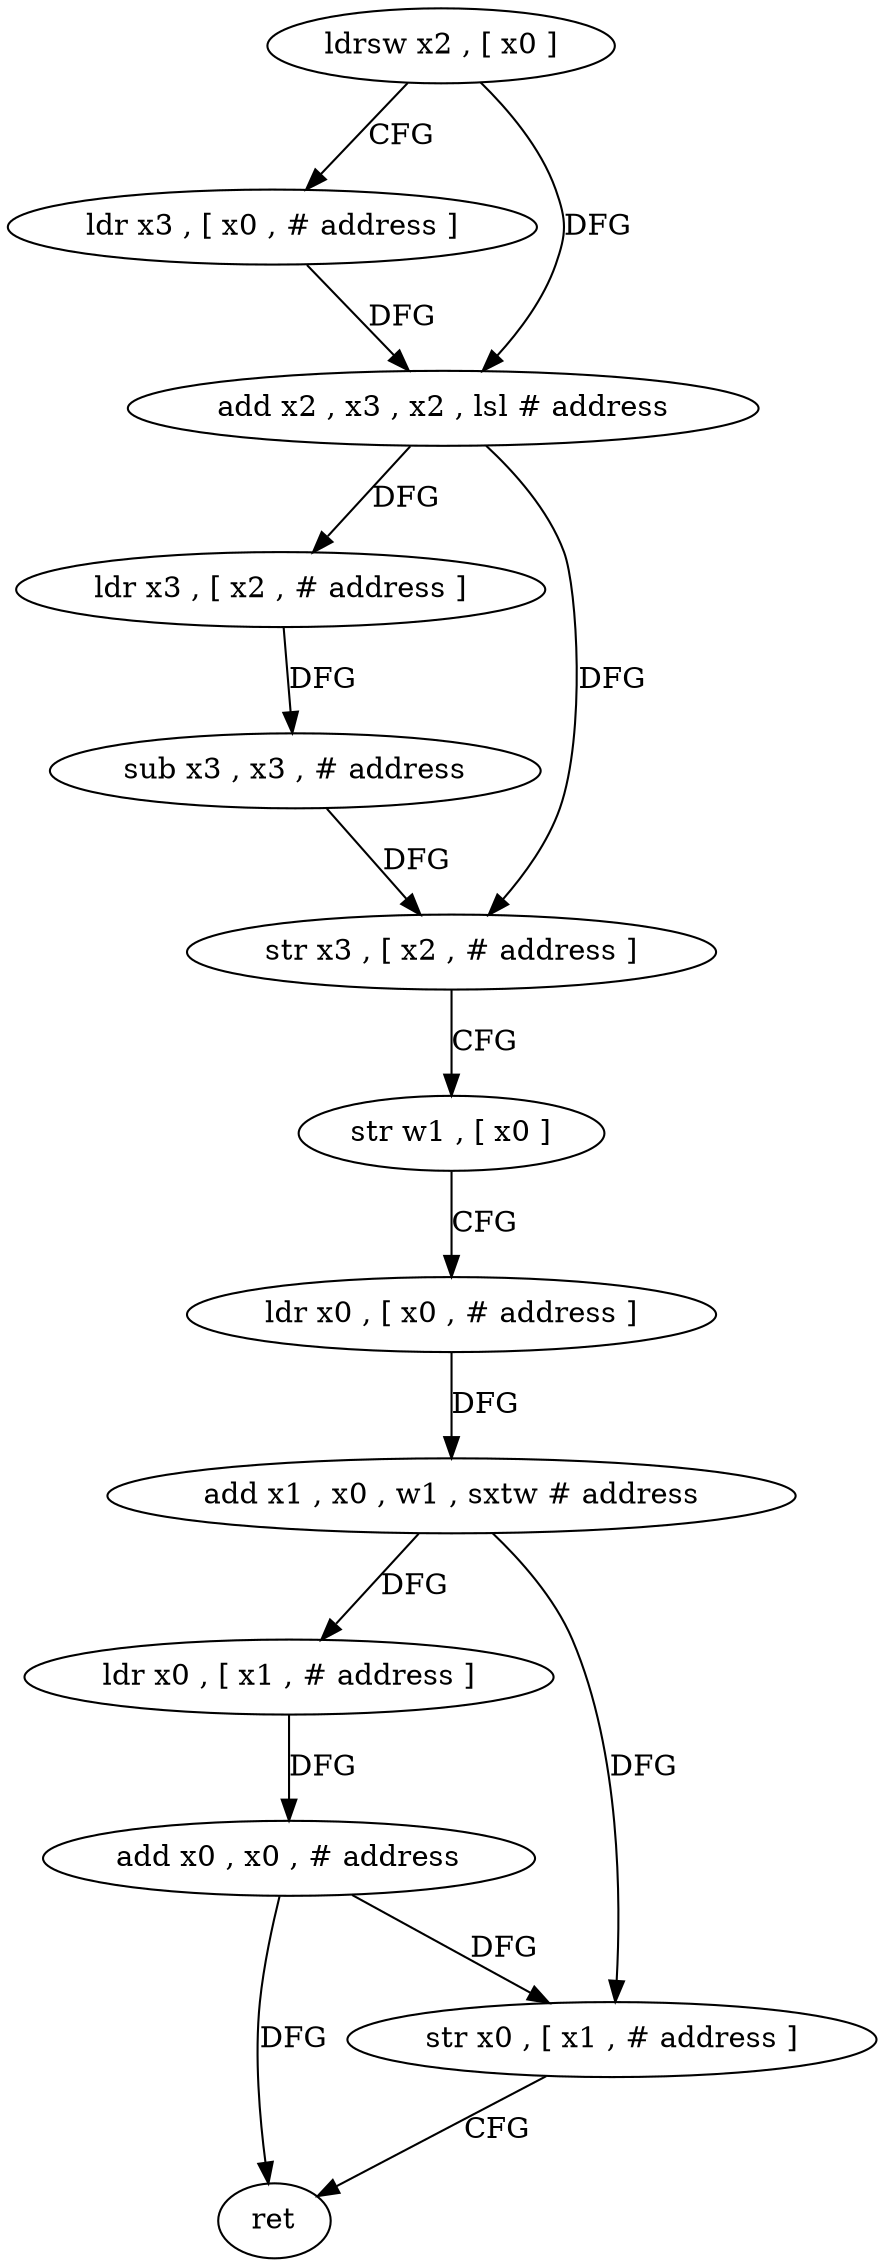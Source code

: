 digraph "func" {
"80208" [label = "ldrsw x2 , [ x0 ]" ]
"80212" [label = "ldr x3 , [ x0 , # address ]" ]
"80216" [label = "add x2 , x3 , x2 , lsl # address" ]
"80220" [label = "ldr x3 , [ x2 , # address ]" ]
"80224" [label = "sub x3 , x3 , # address" ]
"80228" [label = "str x3 , [ x2 , # address ]" ]
"80232" [label = "str w1 , [ x0 ]" ]
"80236" [label = "ldr x0 , [ x0 , # address ]" ]
"80240" [label = "add x1 , x0 , w1 , sxtw # address" ]
"80244" [label = "ldr x0 , [ x1 , # address ]" ]
"80248" [label = "add x0 , x0 , # address" ]
"80252" [label = "str x0 , [ x1 , # address ]" ]
"80256" [label = "ret" ]
"80208" -> "80212" [ label = "CFG" ]
"80208" -> "80216" [ label = "DFG" ]
"80212" -> "80216" [ label = "DFG" ]
"80216" -> "80220" [ label = "DFG" ]
"80216" -> "80228" [ label = "DFG" ]
"80220" -> "80224" [ label = "DFG" ]
"80224" -> "80228" [ label = "DFG" ]
"80228" -> "80232" [ label = "CFG" ]
"80232" -> "80236" [ label = "CFG" ]
"80236" -> "80240" [ label = "DFG" ]
"80240" -> "80244" [ label = "DFG" ]
"80240" -> "80252" [ label = "DFG" ]
"80244" -> "80248" [ label = "DFG" ]
"80248" -> "80252" [ label = "DFG" ]
"80248" -> "80256" [ label = "DFG" ]
"80252" -> "80256" [ label = "CFG" ]
}
